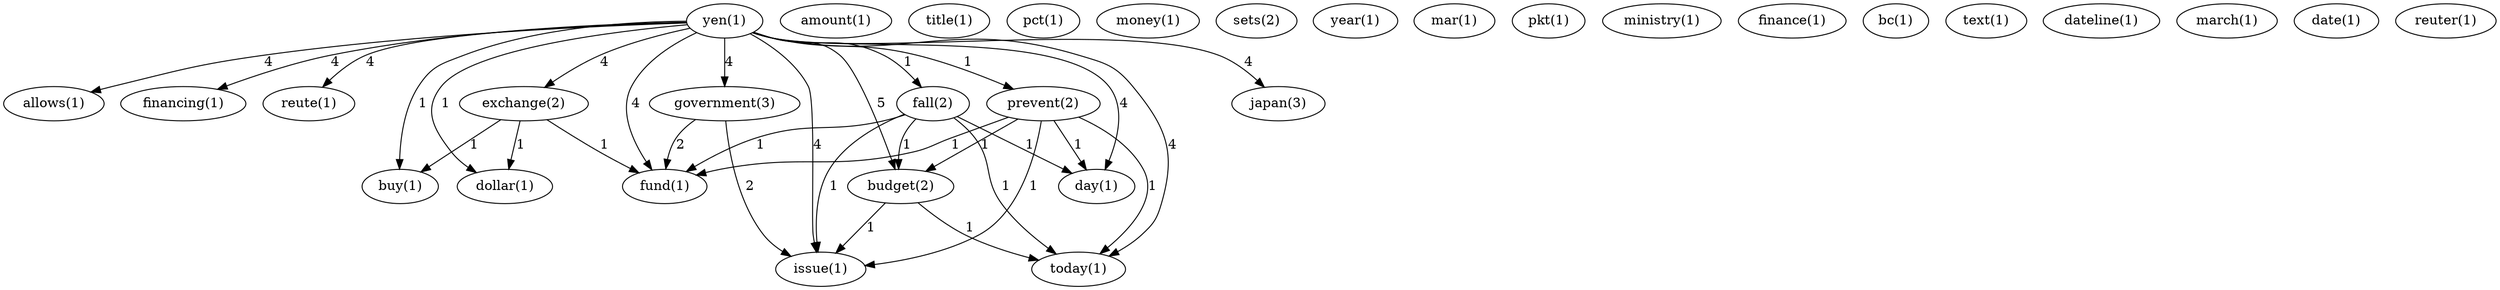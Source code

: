 digraph G {
  yen [ label="yen(1)" ];
  allows [ label="allows(1)" ];
  financing [ label="financing(1)" ];
  reute [ label="reute(1)" ];
  exchange [ label="exchange(2)" ];
  japan [ label="japan(3)" ];
  government [ label="government(3)" ];
  prevent [ label="prevent(2)" ];
  buy [ label="buy(1)" ];
  fall [ label="fall(2)" ];
  fund [ label="fund(1)" ];
  budget [ label="budget(2)" ];
  day [ label="day(1)" ];
  today [ label="today(1)" ];
  dollar [ label="dollar(1)" ];
  issue [ label="issue(1)" ];
  amount [ label="amount(1)" ];
  title [ label="title(1)" ];
  pct [ label="pct(1)" ];
  money [ label="money(1)" ];
  sets [ label="sets(2)" ];
  year [ label="year(1)" ];
  mar [ label="mar(1)" ];
  pkt [ label="pkt(1)" ];
  ministry [ label="ministry(1)" ];
  finance [ label="finance(1)" ];
  bc [ label="bc(1)" ];
  text [ label="text(1)" ];
  dateline [ label="dateline(1)" ];
  march [ label="march(1)" ];
  date [ label="date(1)" ];
  reuter [ label="reuter(1)" ];
  yen -> allows [ label="4" ];
  yen -> financing [ label="4" ];
  yen -> reute [ label="4" ];
  yen -> exchange [ label="4" ];
  yen -> japan [ label="4" ];
  yen -> government [ label="4" ];
  yen -> prevent [ label="1" ];
  yen -> buy [ label="1" ];
  yen -> fall [ label="1" ];
  yen -> fund [ label="4" ];
  yen -> budget [ label="5" ];
  yen -> day [ label="4" ];
  yen -> today [ label="4" ];
  yen -> dollar [ label="1" ];
  yen -> issue [ label="4" ];
  exchange -> buy [ label="1" ];
  exchange -> fund [ label="1" ];
  exchange -> dollar [ label="1" ];
  government -> fund [ label="2" ];
  government -> issue [ label="2" ];
  prevent -> fund [ label="1" ];
  prevent -> budget [ label="1" ];
  prevent -> day [ label="1" ];
  prevent -> today [ label="1" ];
  prevent -> issue [ label="1" ];
  fall -> fund [ label="1" ];
  fall -> budget [ label="1" ];
  fall -> day [ label="1" ];
  fall -> today [ label="1" ];
  fall -> issue [ label="1" ];
  budget -> today [ label="1" ];
  budget -> issue [ label="1" ];
}
